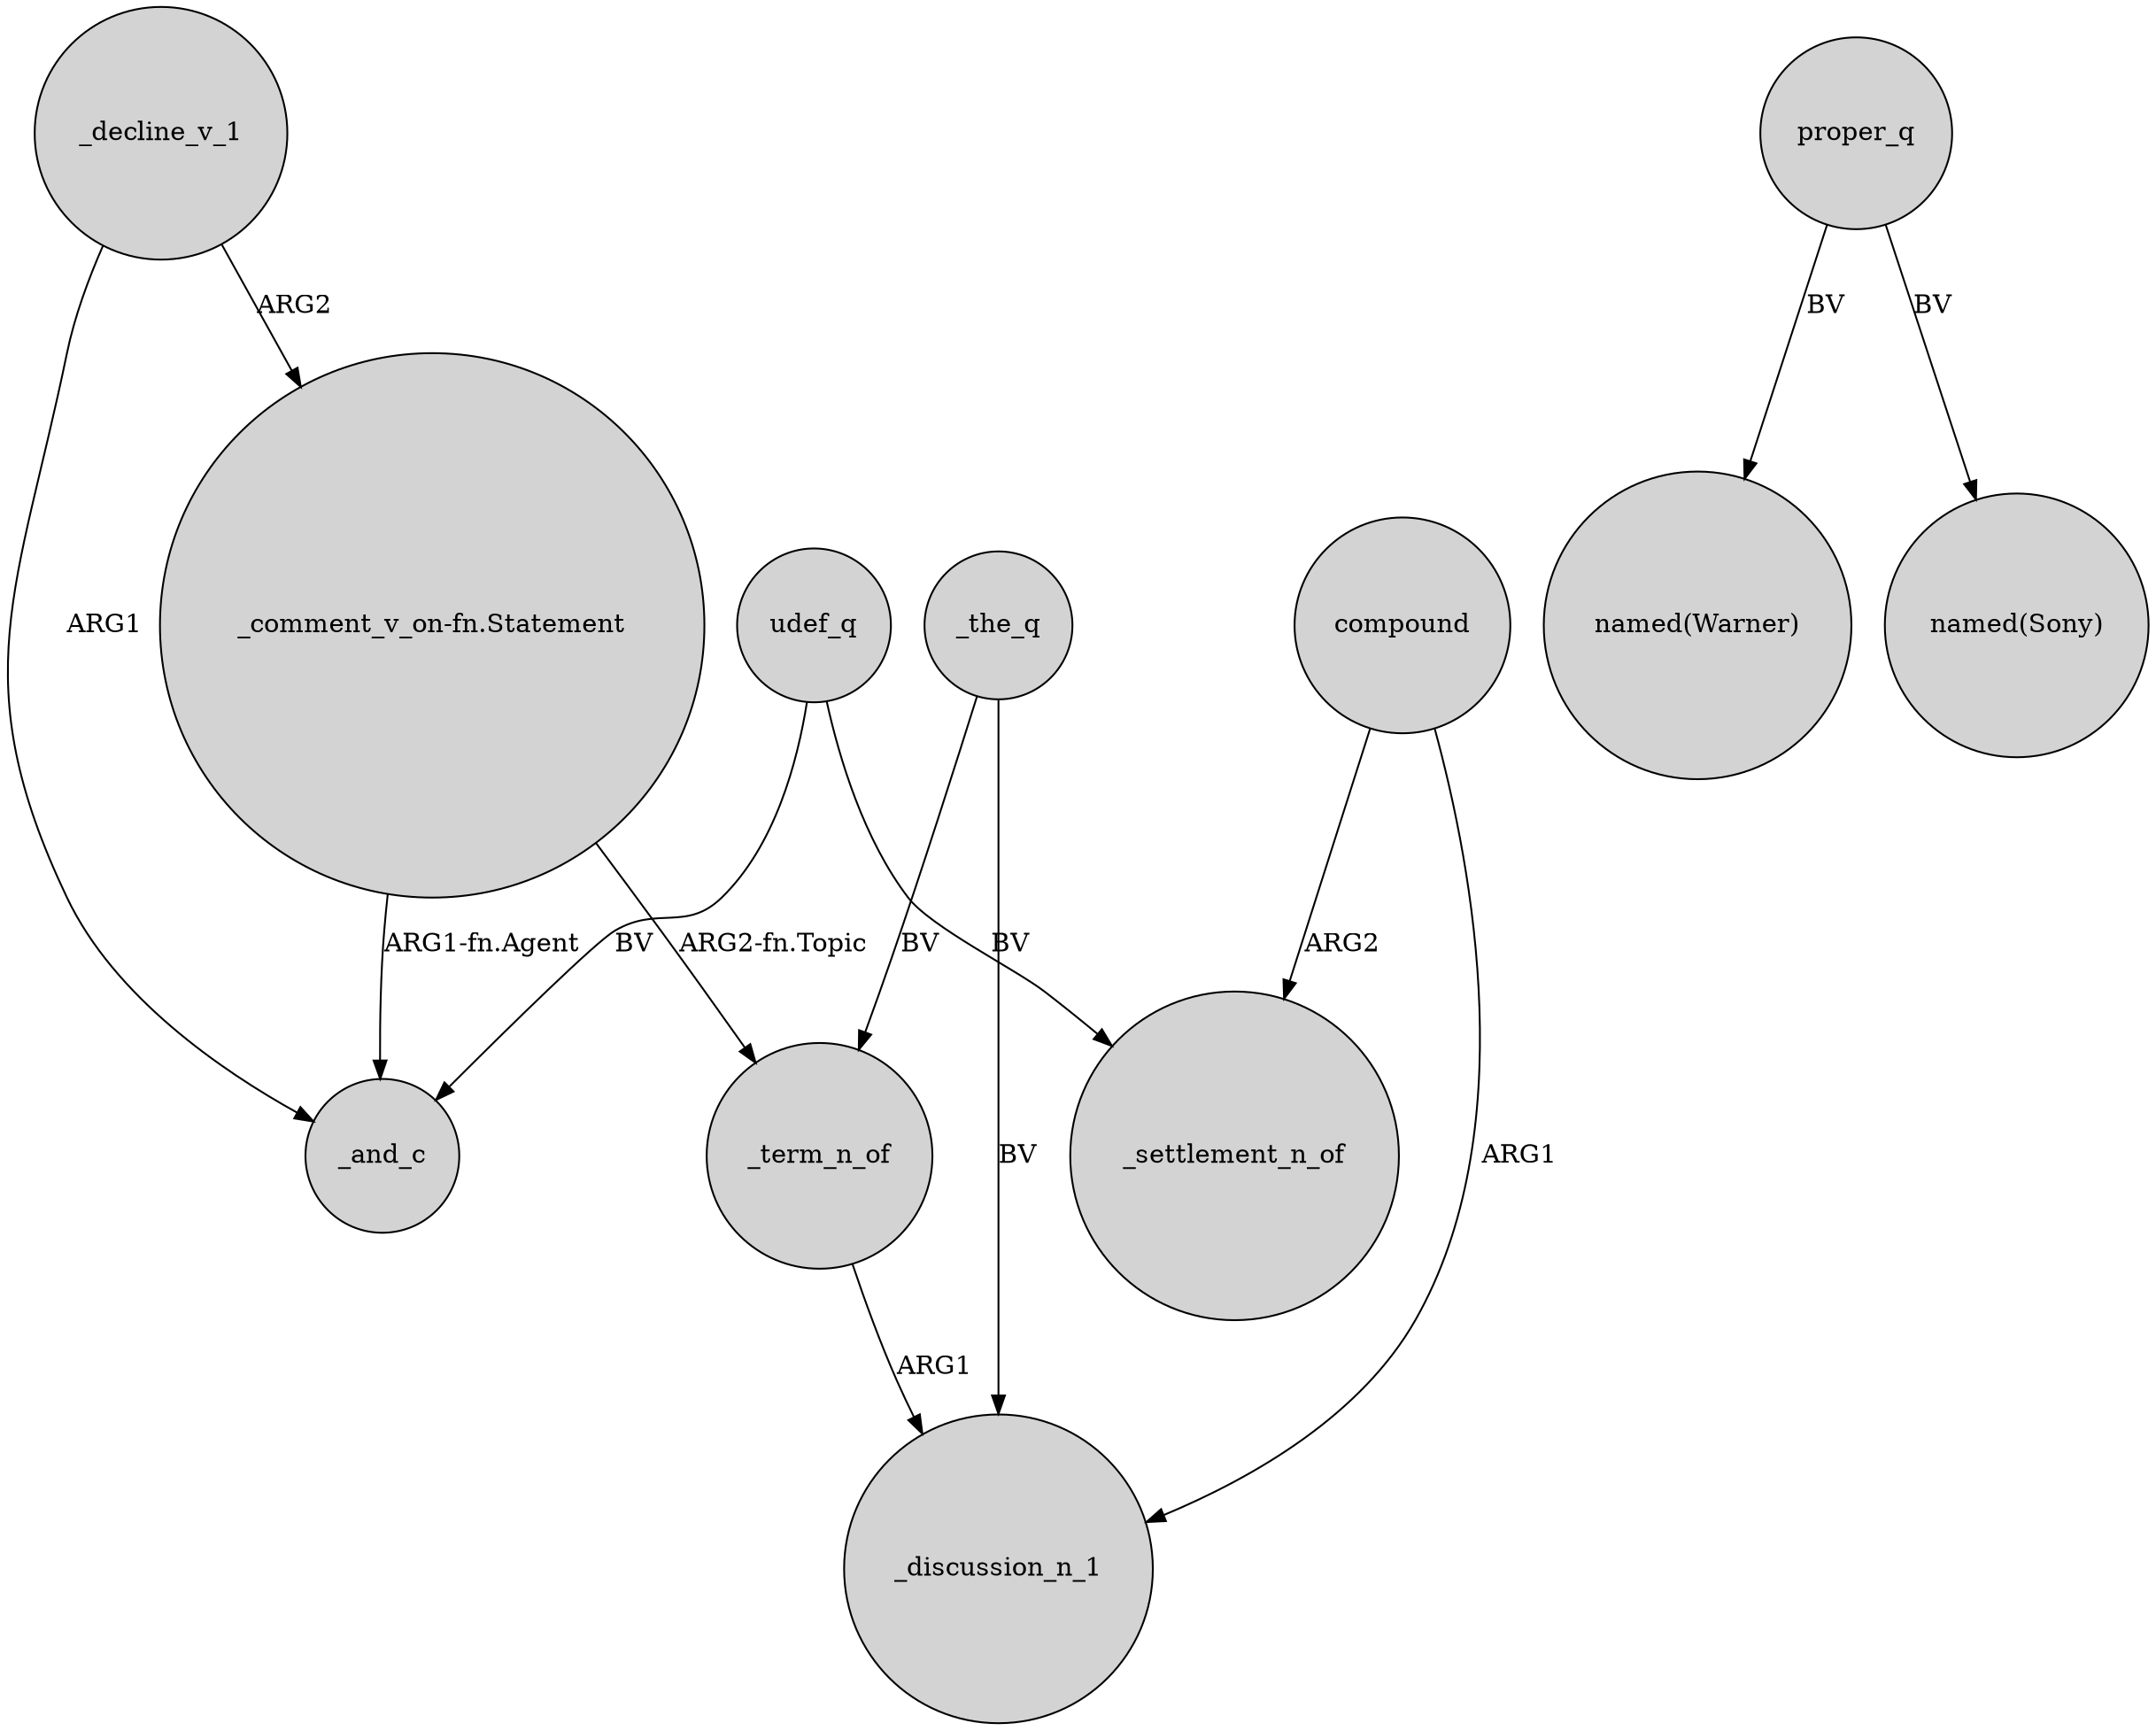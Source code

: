 digraph {
	node [shape=circle style=filled]
	"_comment_v_on-fn.Statement" -> _and_c [label="ARG1-fn.Agent"]
	udef_q -> _settlement_n_of [label=BV]
	proper_q -> "named(Warner)" [label=BV]
	_the_q -> _discussion_n_1 [label=BV]
	_decline_v_1 -> _and_c [label=ARG1]
	udef_q -> _and_c [label=BV]
	"_comment_v_on-fn.Statement" -> _term_n_of [label="ARG2-fn.Topic"]
	proper_q -> "named(Sony)" [label=BV]
	_term_n_of -> _discussion_n_1 [label=ARG1]
	compound -> _discussion_n_1 [label=ARG1]
	_decline_v_1 -> "_comment_v_on-fn.Statement" [label=ARG2]
	compound -> _settlement_n_of [label=ARG2]
	_the_q -> _term_n_of [label=BV]
}
